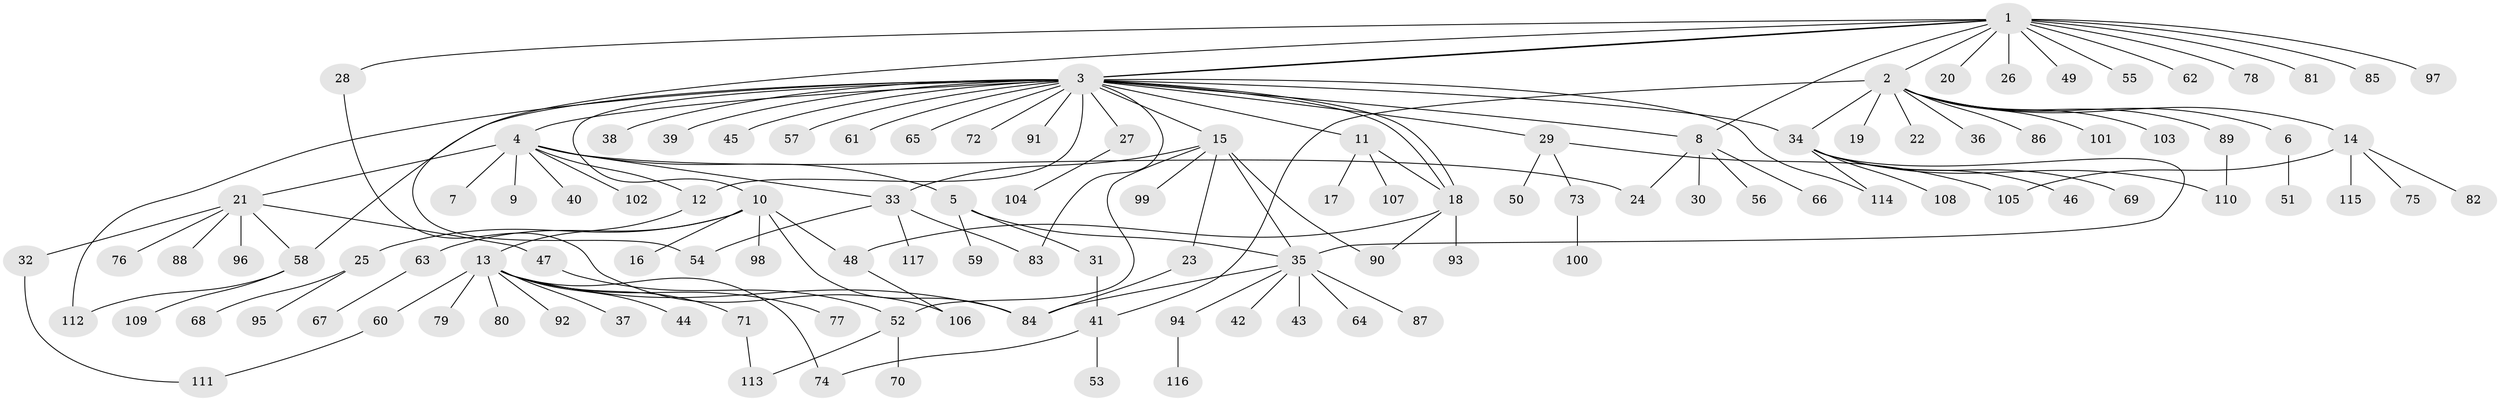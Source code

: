 // coarse degree distribution, {14: 0.010869565217391304, 11: 0.03260869565217391, 23: 0.010869565217391304, 13: 0.010869565217391304, 3: 0.05434782608695652, 1: 0.6195652173913043, 5: 0.021739130434782608, 6: 0.010869565217391304, 4: 0.03260869565217391, 9: 0.010869565217391304, 7: 0.021739130434782608, 2: 0.16304347826086957}
// Generated by graph-tools (version 1.1) at 2025/51/02/27/25 19:51:55]
// undirected, 117 vertices, 144 edges
graph export_dot {
graph [start="1"]
  node [color=gray90,style=filled];
  1;
  2;
  3;
  4;
  5;
  6;
  7;
  8;
  9;
  10;
  11;
  12;
  13;
  14;
  15;
  16;
  17;
  18;
  19;
  20;
  21;
  22;
  23;
  24;
  25;
  26;
  27;
  28;
  29;
  30;
  31;
  32;
  33;
  34;
  35;
  36;
  37;
  38;
  39;
  40;
  41;
  42;
  43;
  44;
  45;
  46;
  47;
  48;
  49;
  50;
  51;
  52;
  53;
  54;
  55;
  56;
  57;
  58;
  59;
  60;
  61;
  62;
  63;
  64;
  65;
  66;
  67;
  68;
  69;
  70;
  71;
  72;
  73;
  74;
  75;
  76;
  77;
  78;
  79;
  80;
  81;
  82;
  83;
  84;
  85;
  86;
  87;
  88;
  89;
  90;
  91;
  92;
  93;
  94;
  95;
  96;
  97;
  98;
  99;
  100;
  101;
  102;
  103;
  104;
  105;
  106;
  107;
  108;
  109;
  110;
  111;
  112;
  113;
  114;
  115;
  116;
  117;
  1 -- 2;
  1 -- 3;
  1 -- 3;
  1 -- 8;
  1 -- 20;
  1 -- 26;
  1 -- 28;
  1 -- 49;
  1 -- 54;
  1 -- 55;
  1 -- 62;
  1 -- 78;
  1 -- 81;
  1 -- 85;
  1 -- 97;
  2 -- 6;
  2 -- 14;
  2 -- 19;
  2 -- 22;
  2 -- 34;
  2 -- 36;
  2 -- 41;
  2 -- 86;
  2 -- 89;
  2 -- 101;
  2 -- 103;
  3 -- 4;
  3 -- 8;
  3 -- 10;
  3 -- 11;
  3 -- 12;
  3 -- 15;
  3 -- 18;
  3 -- 18;
  3 -- 27;
  3 -- 29;
  3 -- 34;
  3 -- 38;
  3 -- 39;
  3 -- 45;
  3 -- 57;
  3 -- 58;
  3 -- 61;
  3 -- 65;
  3 -- 72;
  3 -- 83;
  3 -- 91;
  3 -- 112;
  3 -- 114;
  4 -- 5;
  4 -- 7;
  4 -- 9;
  4 -- 12;
  4 -- 21;
  4 -- 24;
  4 -- 33;
  4 -- 40;
  4 -- 102;
  5 -- 31;
  5 -- 35;
  5 -- 59;
  6 -- 51;
  8 -- 24;
  8 -- 30;
  8 -- 56;
  8 -- 66;
  10 -- 16;
  10 -- 25;
  10 -- 48;
  10 -- 63;
  10 -- 84;
  10 -- 98;
  11 -- 17;
  11 -- 18;
  11 -- 107;
  12 -- 13;
  13 -- 37;
  13 -- 44;
  13 -- 60;
  13 -- 71;
  13 -- 74;
  13 -- 77;
  13 -- 79;
  13 -- 80;
  13 -- 84;
  13 -- 92;
  14 -- 75;
  14 -- 82;
  14 -- 105;
  14 -- 115;
  15 -- 23;
  15 -- 33;
  15 -- 35;
  15 -- 52;
  15 -- 90;
  15 -- 99;
  18 -- 48;
  18 -- 90;
  18 -- 93;
  21 -- 32;
  21 -- 47;
  21 -- 58;
  21 -- 76;
  21 -- 88;
  21 -- 96;
  23 -- 84;
  25 -- 68;
  25 -- 95;
  27 -- 104;
  28 -- 106;
  29 -- 50;
  29 -- 73;
  29 -- 105;
  31 -- 41;
  32 -- 111;
  33 -- 54;
  33 -- 83;
  33 -- 117;
  34 -- 35;
  34 -- 46;
  34 -- 69;
  34 -- 108;
  34 -- 110;
  34 -- 114;
  35 -- 42;
  35 -- 43;
  35 -- 64;
  35 -- 84;
  35 -- 87;
  35 -- 94;
  41 -- 53;
  41 -- 74;
  47 -- 52;
  48 -- 106;
  52 -- 70;
  52 -- 113;
  58 -- 109;
  58 -- 112;
  60 -- 111;
  63 -- 67;
  71 -- 113;
  73 -- 100;
  89 -- 110;
  94 -- 116;
}
